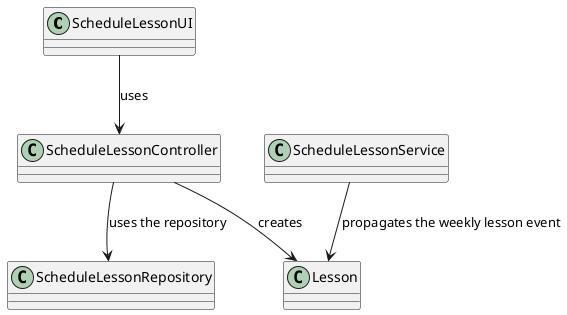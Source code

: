 @startuml

class ScheduleLessonUI {
}

class ScheduleLessonController {
}

class ScheduleLessonRepository {
}

class Lesson {
}

class ScheduleLessonService {
}

ScheduleLessonUI --> ScheduleLessonController: uses
ScheduleLessonController --> ScheduleLessonRepository: uses the repository
ScheduleLessonController --> Lesson: creates
ScheduleLessonService --> Lesson: propagates the weekly lesson event

@enduml